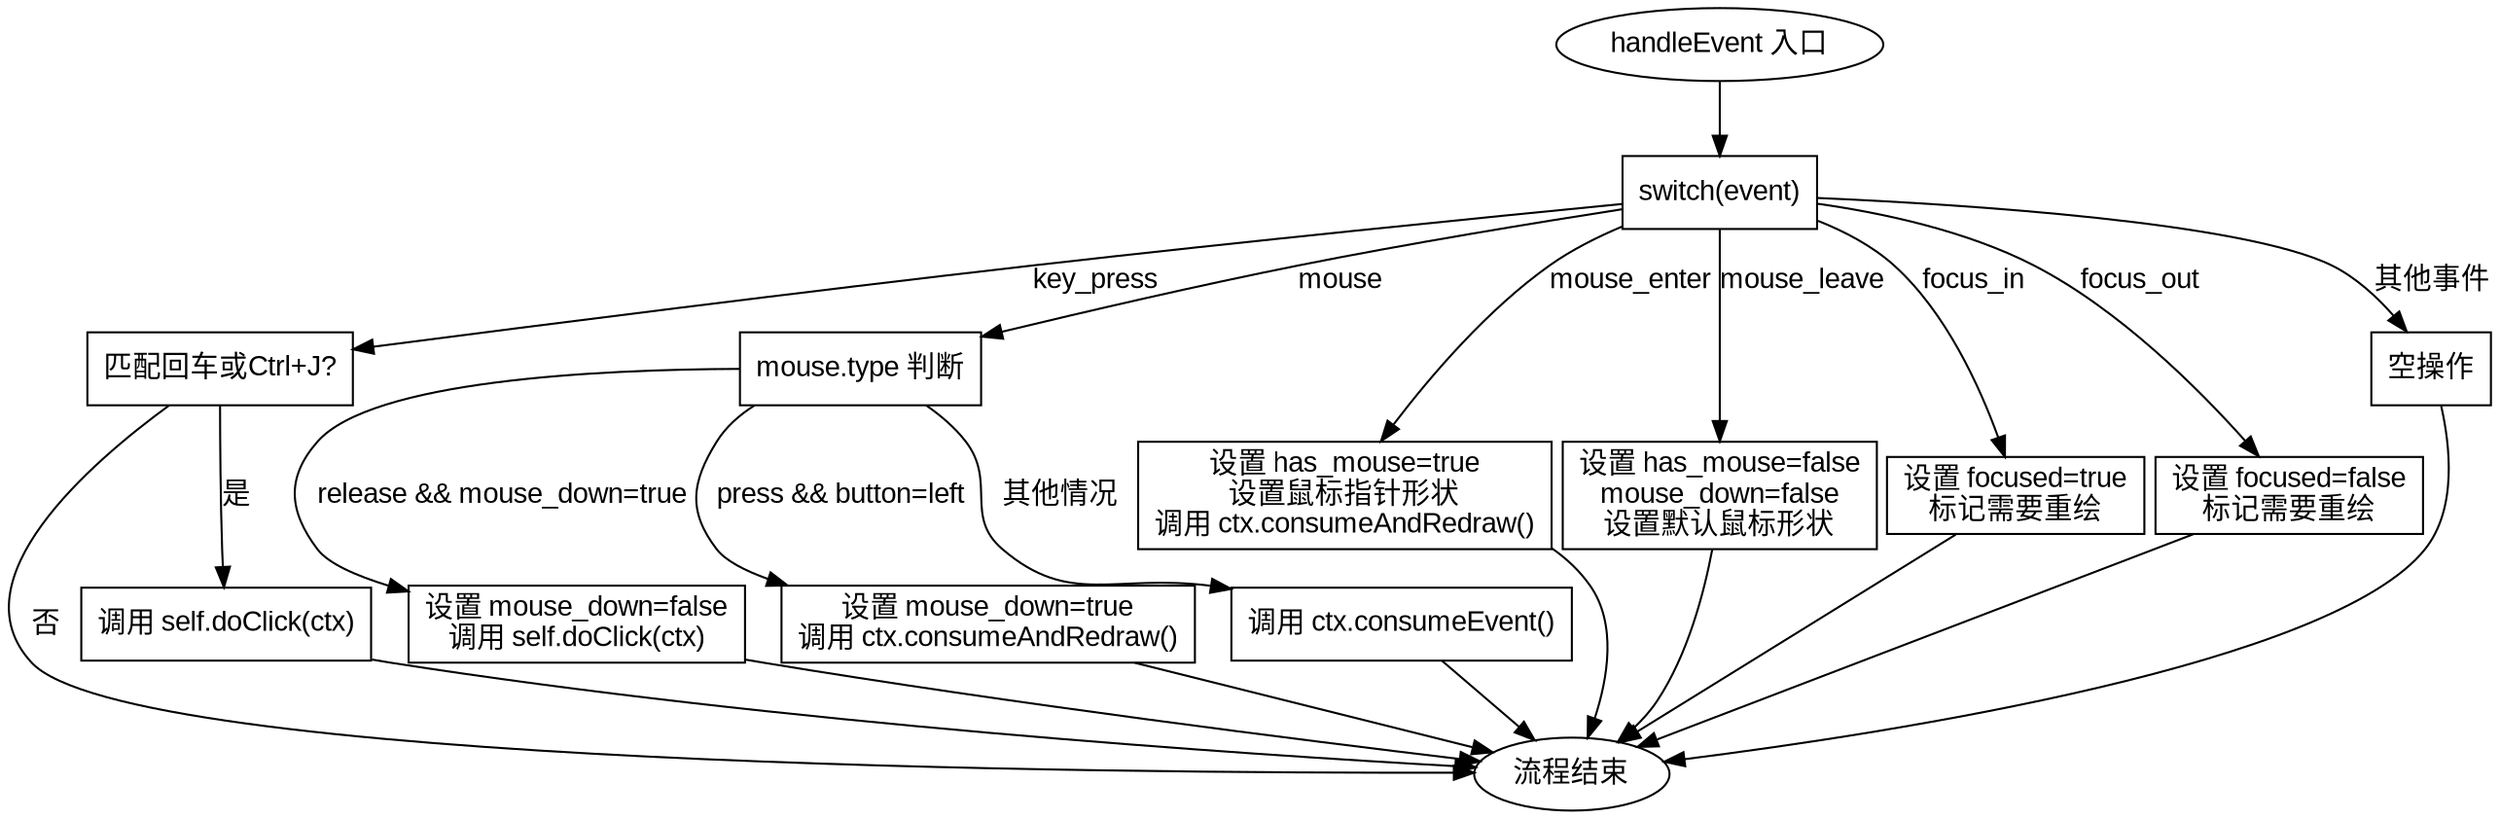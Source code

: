 
digraph handleEvent {
    graph [fontname="Arial", rankdir=TB];
    node [fontname="Arial", shape=rectangle];
    edge [fontname="Arial"];

    start [label="handleEvent 入口", shape=ellipse];
    end [label="流程结束", shape=ellipse];

    start -> event_switch;
    event_switch [label="switch(event)"];

    // Key press 分支
    event_switch -> key_press [label="key_press"];
    key_press [label="匹配回车或Ctrl+J?"];
    key_press -> doClick_1 [label="是"];
    key_press -> end [label="否"];
    doClick_1 [label="调用 self.doClick(ctx)", shape=box];
    doClick_1 -> end;

    // Mouse 分支
    event_switch -> mouse [label="mouse"];
    mouse [label="mouse.type 判断"];
    mouse -> mouse_release [label="release && mouse_down=true"];
    mouse -> mouse_press [label="press && button=left"];
    mouse -> consumeEvent [label="其他情况"];

    mouse_release [label="设置 mouse_down=false\n调用 self.doClick(ctx)", shape=box];
    mouse_release -> end;

    mouse_press [label="设置 mouse_down=true\n调用 ctx.consumeAndRedraw()", shape=box];
    mouse_press -> end;

    consumeEvent [label="调用 ctx.consumeEvent()", shape=box];
    consumeEvent -> end;

    // Mouse enter 分支
    event_switch -> mouse_enter [label="mouse_enter"];
    mouse_enter [label="设置 has_mouse=true\n设置鼠标指针形状\n调用 ctx.consumeAndRedraw()", shape=box];
    mouse_enter -> end;

    // Mouse leave 分支
    event_switch -> mouse_leave [label="mouse_leave"];
    mouse_leave [label="设置 has_mouse=false\nmouse_down=false\n设置默认鼠标形状", shape=box];
    mouse_leave -> end;

    // Focus in/out 分支
    event_switch -> focus_in [label="focus_in"];
    focus_in [label="设置 focused=true\n标记需要重绘", shape=box];
    focus_in -> end;

    event_switch -> focus_out [label="focus_out"];
    focus_out [label="设置 focused=false\n标记需要重绘", shape=box];
    focus_out -> end;

    // Default 分支
    event_switch -> default [label="其他事件"];
    default [label="空操作"];
    default -> end;
}
